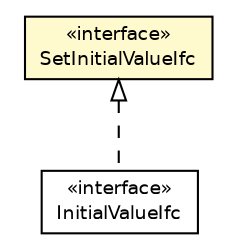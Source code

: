 #!/usr/local/bin/dot
#
# Class diagram 
# Generated by UMLGraph version 5.4 (http://www.umlgraph.org/)
#

digraph G {
	edge [fontname="Helvetica",fontsize=10,labelfontname="Helvetica",labelfontsize=10];
	node [fontname="Helvetica",fontsize=10,shape=plaintext];
	nodesep=0.25;
	ranksep=0.5;
	// jsl.modeling.elements.variable.SetInitialValueIfc
	c199480 [label=<<table title="jsl.modeling.elements.variable.SetInitialValueIfc" border="0" cellborder="1" cellspacing="0" cellpadding="2" port="p" bgcolor="lemonChiffon" href="./SetInitialValueIfc.html">
		<tr><td><table border="0" cellspacing="0" cellpadding="1">
<tr><td align="center" balign="center"> &#171;interface&#187; </td></tr>
<tr><td align="center" balign="center"> SetInitialValueIfc </td></tr>
		</table></td></tr>
		</table>>, URL="./SetInitialValueIfc.html", fontname="Helvetica", fontcolor="black", fontsize=9.0];
	// jsl.modeling.elements.variable.InitialValueIfc
	c199486 [label=<<table title="jsl.modeling.elements.variable.InitialValueIfc" border="0" cellborder="1" cellspacing="0" cellpadding="2" port="p" href="./InitialValueIfc.html">
		<tr><td><table border="0" cellspacing="0" cellpadding="1">
<tr><td align="center" balign="center"> &#171;interface&#187; </td></tr>
<tr><td align="center" balign="center"> InitialValueIfc </td></tr>
		</table></td></tr>
		</table>>, URL="./InitialValueIfc.html", fontname="Helvetica", fontcolor="black", fontsize=9.0];
	//jsl.modeling.elements.variable.InitialValueIfc implements jsl.modeling.elements.variable.SetInitialValueIfc
	c199480:p -> c199486:p [dir=back,arrowtail=empty,style=dashed];
}

